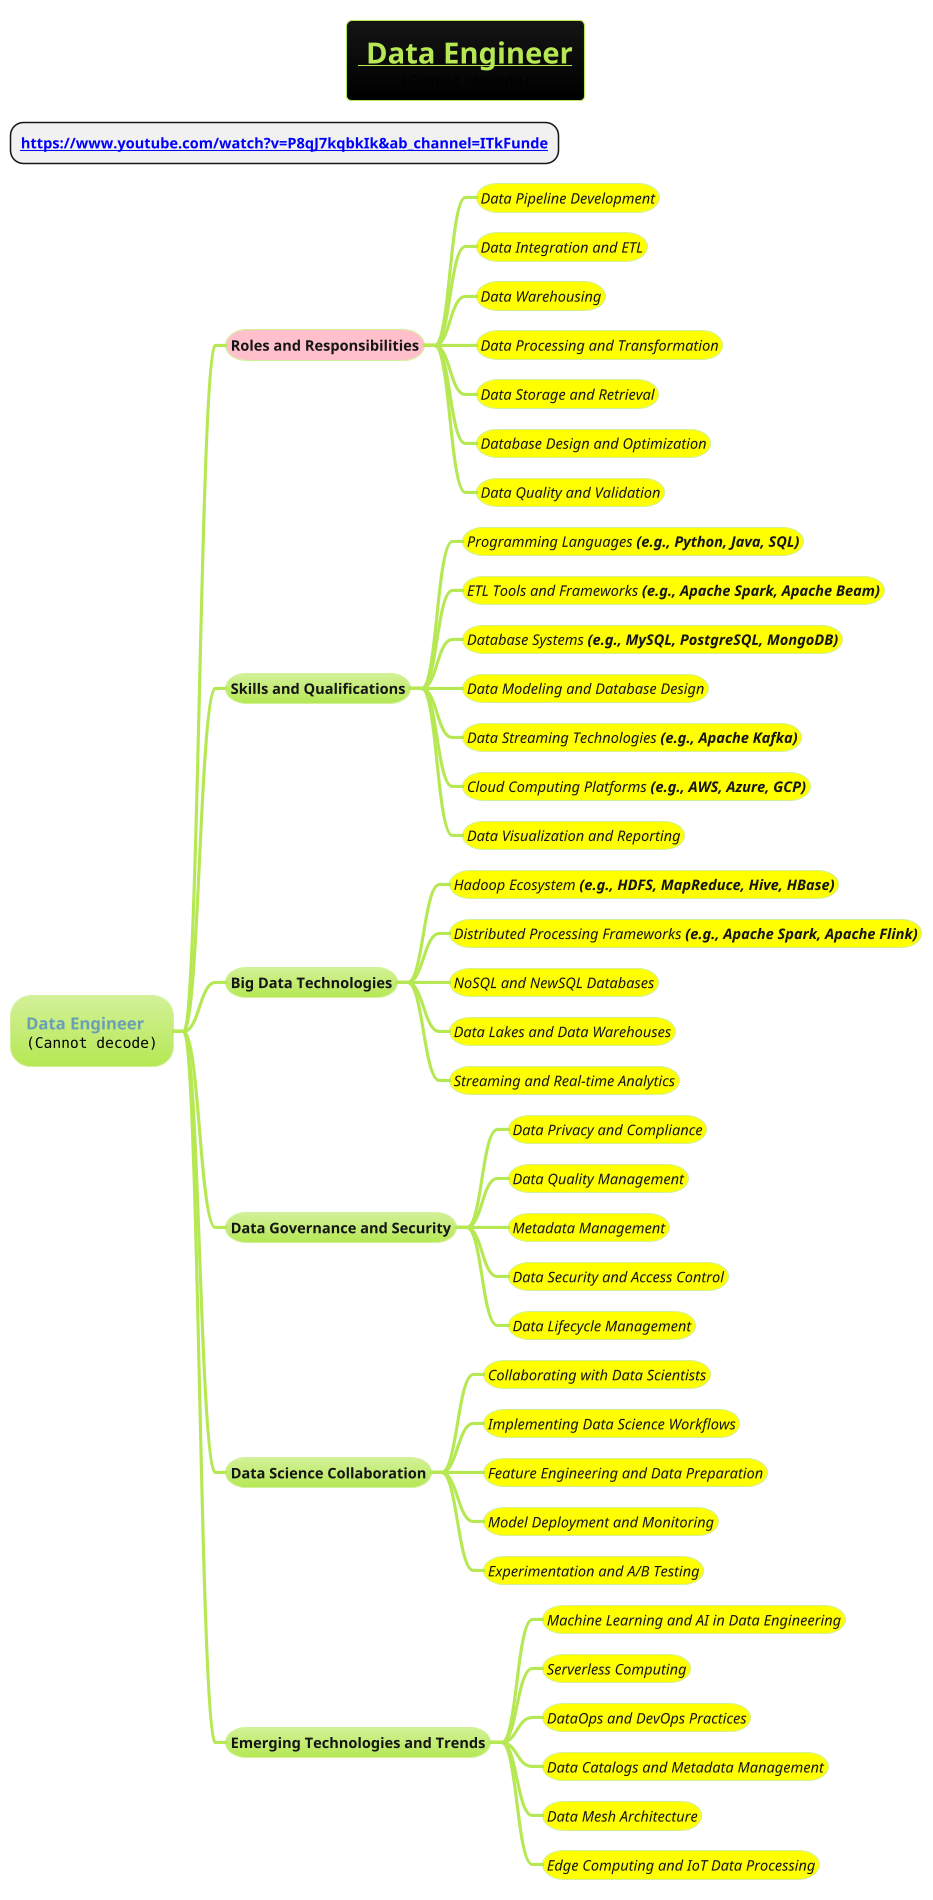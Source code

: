 @startmindmap
title =__ Data Engineer__\n<img:images/img_1.png{scale=.7}>

* **[[https://www.youtube.com/watch?v=P8qJ7kqbkIk&ab_channel=ITkFunde]]**
!theme hacker

* **Data Engineer** \n<img:images/img.png{scale=.5}>
**[#pink] **Roles and Responsibilities**
***[#yellow] <i><size:14>Data Pipeline Development
***[#yellow] <i><size:14>Data Integration and ETL
***[#yellow] <i><size:14>Data Warehousing
***[#yellow] <i><size:14>Data Processing and Transformation
***[#yellow] <i><size:14>Data Storage and Retrieval
***[#yellow] <i><size:14>Database Design and Optimization
***[#yellow] <i><size:14>Data Quality and Validation
** Skills and Qualifications
***[#yellow] <i><size:14>Programming Languages **(e.g., Python, Java, SQL)**
***[#yellow] <i><size:14>ETL Tools and Frameworks **(e.g., Apache Spark, Apache Beam)**
***[#yellow] <i><size:14>Database Systems **(e.g., MySQL, PostgreSQL, MongoDB)**
***[#yellow] <i><size:14>Data Modeling and Database Design
***[#yellow] <i><size:14>Data Streaming Technologies **(e.g., Apache Kafka)**
***[#yellow] <i><size:14>Cloud Computing Platforms **(e.g., AWS, Azure, GCP)**
***[#yellow] <i><size:14>Data Visualization and Reporting
** Big Data Technologies
***[#yellow] <i><size:14>Hadoop Ecosystem **(e.g., HDFS, MapReduce, Hive, HBase)**
***[#yellow] <i><size:14>Distributed Processing Frameworks **(e.g., Apache Spark, Apache Flink)**
***[#yellow] <i><size:14>NoSQL and NewSQL Databases
***[#yellow] <i><size:14>Data Lakes and Data Warehouses
***[#yellow] <i><size:14>Streaming and Real-time Analytics
** Data Governance and Security
***[#yellow] <i><size:14>Data Privacy and Compliance
***[#yellow] <i><size:14>Data Quality Management
***[#yellow] <i><size:14>Metadata Management
***[#yellow] <i><size:14>Data Security and Access Control
***[#yellow] <i><size:14>Data Lifecycle Management
** Data Science Collaboration
***[#yellow] <i><size:14>Collaborating with Data Scientists
***[#yellow] <i><size:14>Implementing Data Science Workflows
***[#yellow] <i><size:14>Feature Engineering and Data Preparation
***[#yellow] <i><size:14>Model Deployment and Monitoring
***[#yellow] <i><size:14>Experimentation and A/B Testing
** Emerging Technologies and Trends
***[#yellow] <i><size:14>Machine Learning and AI in Data Engineering
***[#yellow] <i><size:14>Serverless Computing
***[#yellow] <i><size:14>DataOps and DevOps Practices
***[#yellow] <i><size:14>Data Catalogs and Metadata Management
***[#yellow] <i><size:14>Data Mesh Architecture
***[#yellow] <i><size:14>Edge Computing and IoT Data Processing
@endmindmap
